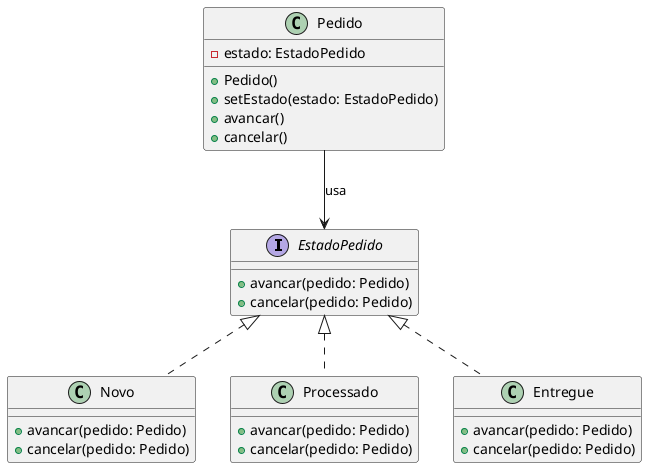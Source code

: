@startuml uml
interface EstadoPedido {
  + avancar(pedido: Pedido)
  + cancelar(pedido: Pedido)
}

class Novo {
  + avancar(pedido: Pedido)
  + cancelar(pedido: Pedido)
}

class Processado {
  + avancar(pedido: Pedido)
  + cancelar(pedido: Pedido)
}

class Entregue {
  + avancar(pedido: Pedido)
  + cancelar(pedido: Pedido)
}

class Pedido {
  - estado: EstadoPedido
  + Pedido()
  + setEstado(estado: EstadoPedido)
  + avancar()
  + cancelar()
}

EstadoPedido <|.. Novo
EstadoPedido <|.. Processado
EstadoPedido <|.. Entregue
Pedido --> EstadoPedido : usa

@enduml
